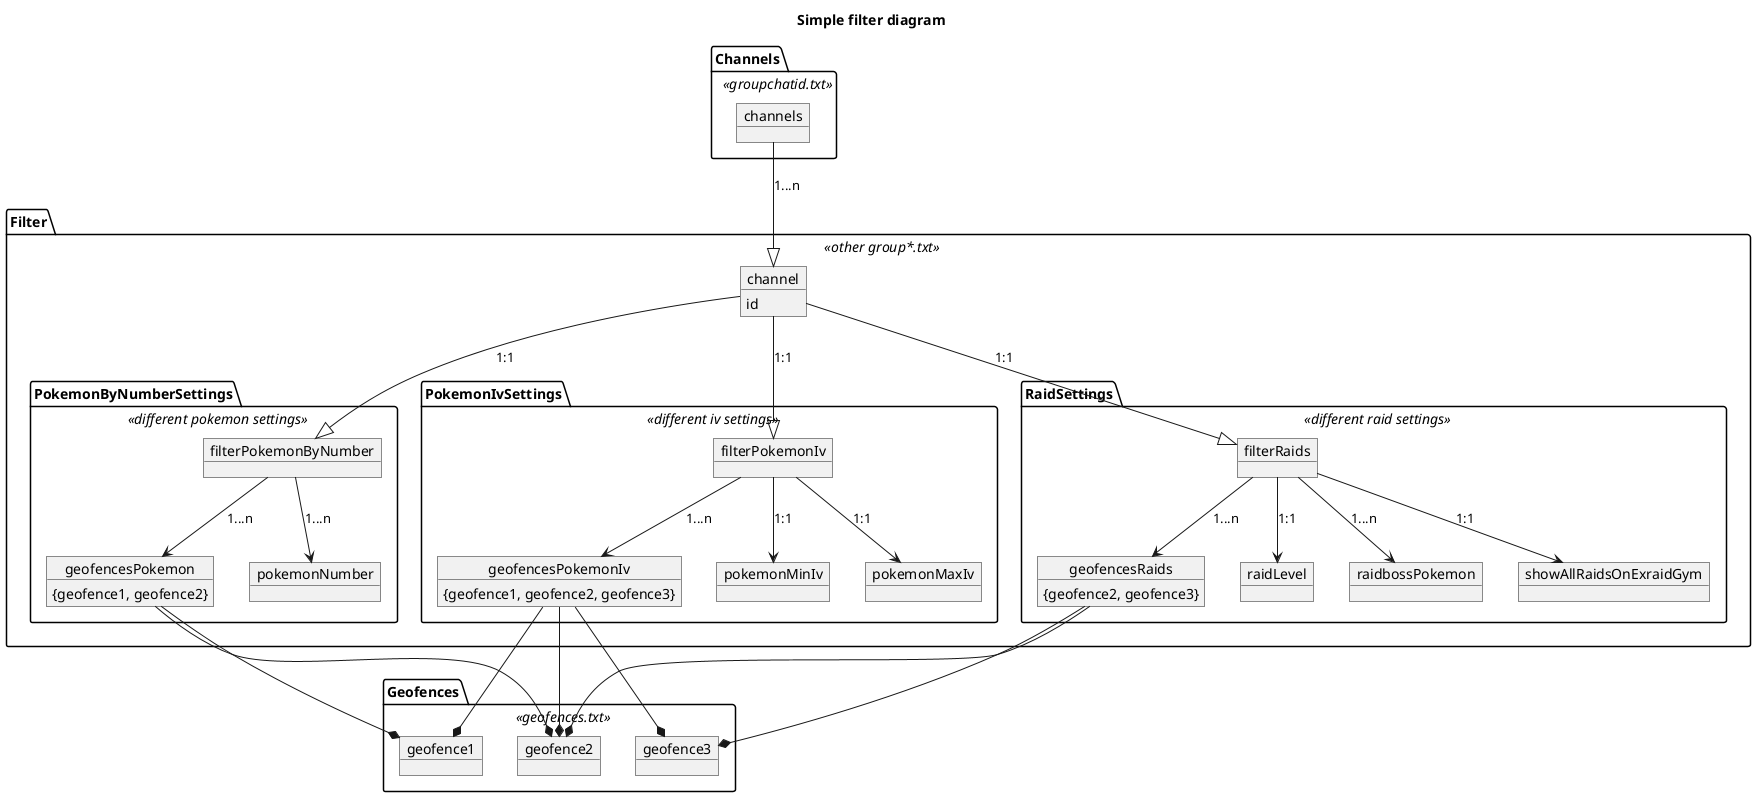 @startuml

title Simple filter diagram


package Channels <<groupchatid.txt>> {
    object channels
}

package Filter <<other group*.txt>> {
    object channel
    package PokemonByNumberSettings <<different pokemon settings>> {
		object filterPokemonByNumber
	    object pokemonNumber
	    object geofencesPokemon
    }
    package PokemonIvSettings <<different iv settings>> {
	    object filterPokemonIv
	    object geofencesPokemonIv
	    object pokemonMinIv
	    object pokemonMaxIv
    }
    package RaidSettings <<different raid settings>> {
	    object filterRaids
	    object geofencesRaids
	    object raidLevel
	    object raidbossPokemon
	    object showAllRaidsOnExraidGym
    }
}

package Geofences <<geofences.txt>> {
    object geofence1
    object geofence2
    object geofence3
}

channel : id
geofencesPokemon : {geofence1, geofence2}
geofencesPokemonIv : {geofence1, geofence2, geofence3}
geofencesRaids : {geofence2, geofence3}

channel <|-up- channels : 1...n
filterPokemonByNumber <|-up- channel : 1:1
filterPokemonIv <|-up- channel : 1:1
filterRaids <|-up- channel : 1:1
geofence1 *-up- geofencesPokemonIv
geofence2 *-up- geofencesPokemonIv
geofence3 *-up- geofencesPokemonIv
geofence1 *-up- geofencesPokemon
geofence2 *-up- geofencesPokemon
geofence2 *-up- geofencesRaids
geofence3 *-up- geofencesRaids
filterPokemonByNumber --> geofencesPokemon : 1...n
filterPokemonByNumber --> pokemonNumber : 1...n
filterPokemonIv --> geofencesPokemonIv : 1...n
filterPokemonIv --> pokemonMinIv : 1:1
filterPokemonIv --> pokemonMaxIv : 1:1
filterRaids --> geofencesRaids : 1...n
filterRaids --> raidLevel : 1:1
filterRaids --> raidbossPokemon : 1...n
filterRaids --> showAllRaidsOnExraidGym : 1:1
 

@enduml
